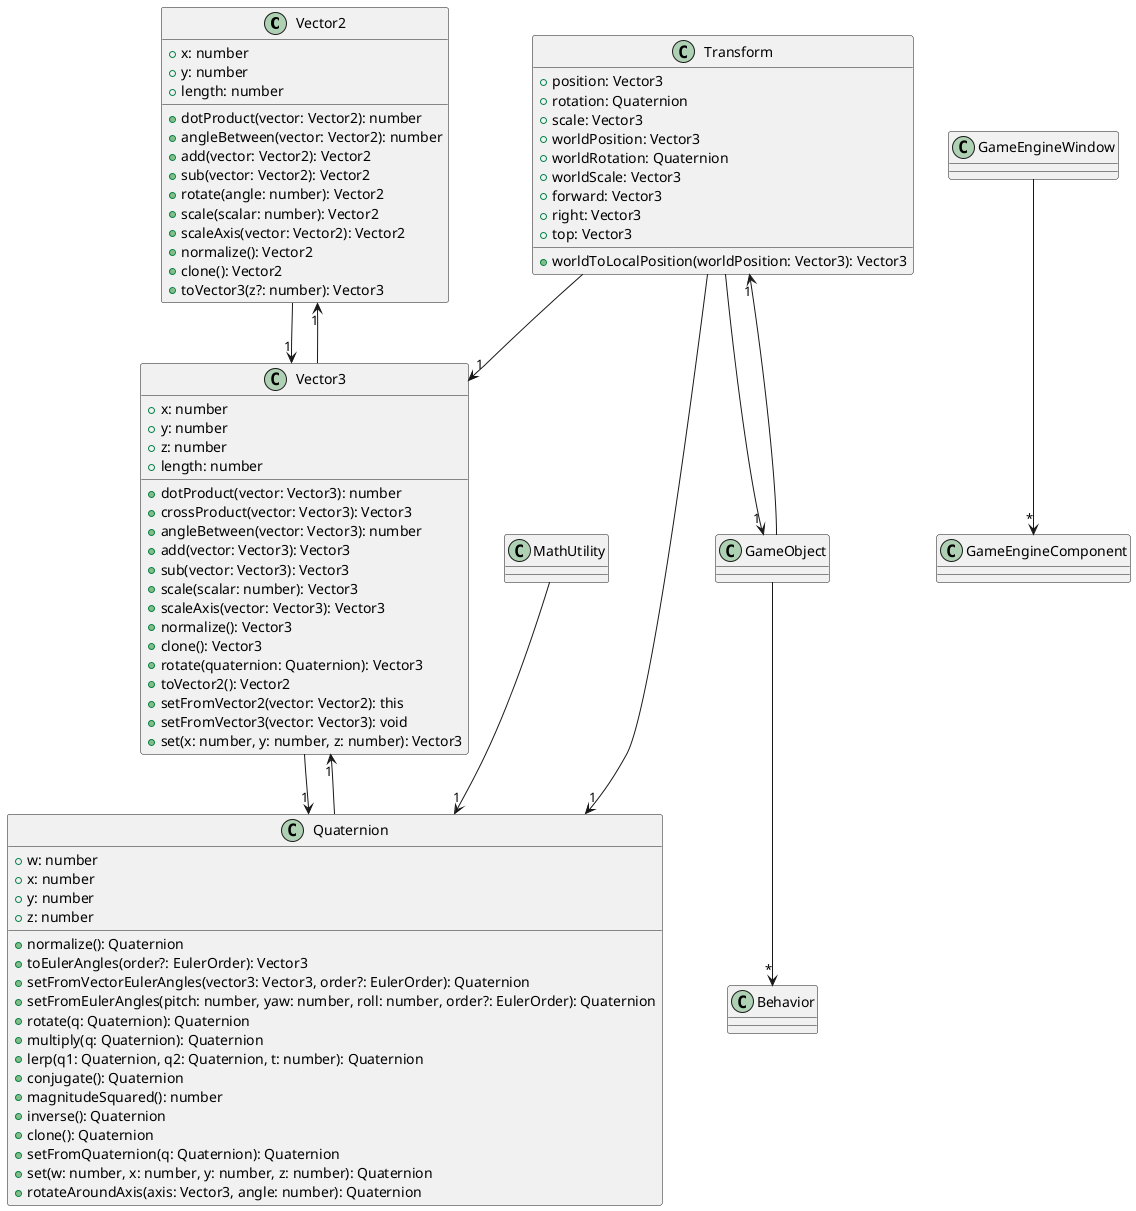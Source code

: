 @startuml
class Vector2 {
    +x: number
    +y: number
    +length: number
    +dotProduct(vector: Vector2): number
    +angleBetween(vector: Vector2): number
    +add(vector: Vector2): Vector2
    +sub(vector: Vector2): Vector2
    +rotate(angle: number): Vector2
    +scale(scalar: number): Vector2
    +scaleAxis(vector: Vector2): Vector2
    +normalize(): Vector2
    +clone(): Vector2
    +toVector3(z?: number): Vector3
}
class Vector3 {
    +x: number
    +y: number
    +z: number
    +length: number
    +dotProduct(vector: Vector3): number
    +crossProduct(vector: Vector3): Vector3
    +angleBetween(vector: Vector3): number
    +add(vector: Vector3): Vector3
    +sub(vector: Vector3): Vector3
    +scale(scalar: number): Vector3
    +scaleAxis(vector: Vector3): Vector3
    +normalize(): Vector3
    +clone(): Vector3
    +rotate(quaternion: Quaternion): Vector3
    +toVector2(): Vector2
    +setFromVector2(vector: Vector2): this
    +setFromVector3(vector: Vector3): void
    +set(x: number, y: number, z: number): Vector3
}
class Quaternion {
    +w: number
    +x: number
    +y: number
    +z: number
    +normalize(): Quaternion
    +toEulerAngles(order?: EulerOrder): Vector3
    +setFromVectorEulerAngles(vector3: Vector3, order?: EulerOrder): Quaternion
    +setFromEulerAngles(pitch: number, yaw: number, roll: number, order?: EulerOrder): Quaternion
    +rotate(q: Quaternion): Quaternion
    +multiply(q: Quaternion): Quaternion
    +lerp(q1: Quaternion, q2: Quaternion, t: number): Quaternion
    +conjugate(): Quaternion
    +magnitudeSquared(): number
    +inverse(): Quaternion
    +clone(): Quaternion
    +setFromQuaternion(q: Quaternion): Quaternion
    +set(w: number, x: number, y: number, z: number): Quaternion
    +rotateAroundAxis(axis: Vector3, angle: number): Quaternion
}
class MathUtility {
}
class Transform {
    +position: Vector3
    +rotation: Quaternion
    +scale: Vector3
    +worldPosition: Vector3
    +worldRotation: Quaternion
    +worldScale: Vector3
    +worldToLocalPosition(worldPosition: Vector3): Vector3
    +forward: Vector3
    +right: Vector3
    +top: Vector3
}
Vector2 --> "1" Vector3
Vector3 --> "1" Quaternion
Vector3 --> "1" Vector2
Quaternion --> "1" Vector3
MathUtility --> "1" Quaternion
GameEngineWindow --> "*" GameEngineComponent
GameObject --> "1" Transform
GameObject --> "*" Behavior
Transform --> "1" Vector3
Transform --> "1" Quaternion
Transform --> "1" GameObject
@enduml